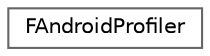 digraph "Graphical Class Hierarchy"
{
 // INTERACTIVE_SVG=YES
 // LATEX_PDF_SIZE
  bgcolor="transparent";
  edge [fontname=Helvetica,fontsize=10,labelfontname=Helvetica,labelfontsize=10];
  node [fontname=Helvetica,fontsize=10,shape=box,height=0.2,width=0.4];
  rankdir="LR";
  Node0 [id="Node000000",label="FAndroidProfiler",height=0.2,width=0.4,color="grey40", fillcolor="white", style="filled",URL="$d8/db0/classFAndroidProfiler.html",tooltip=" "];
}
